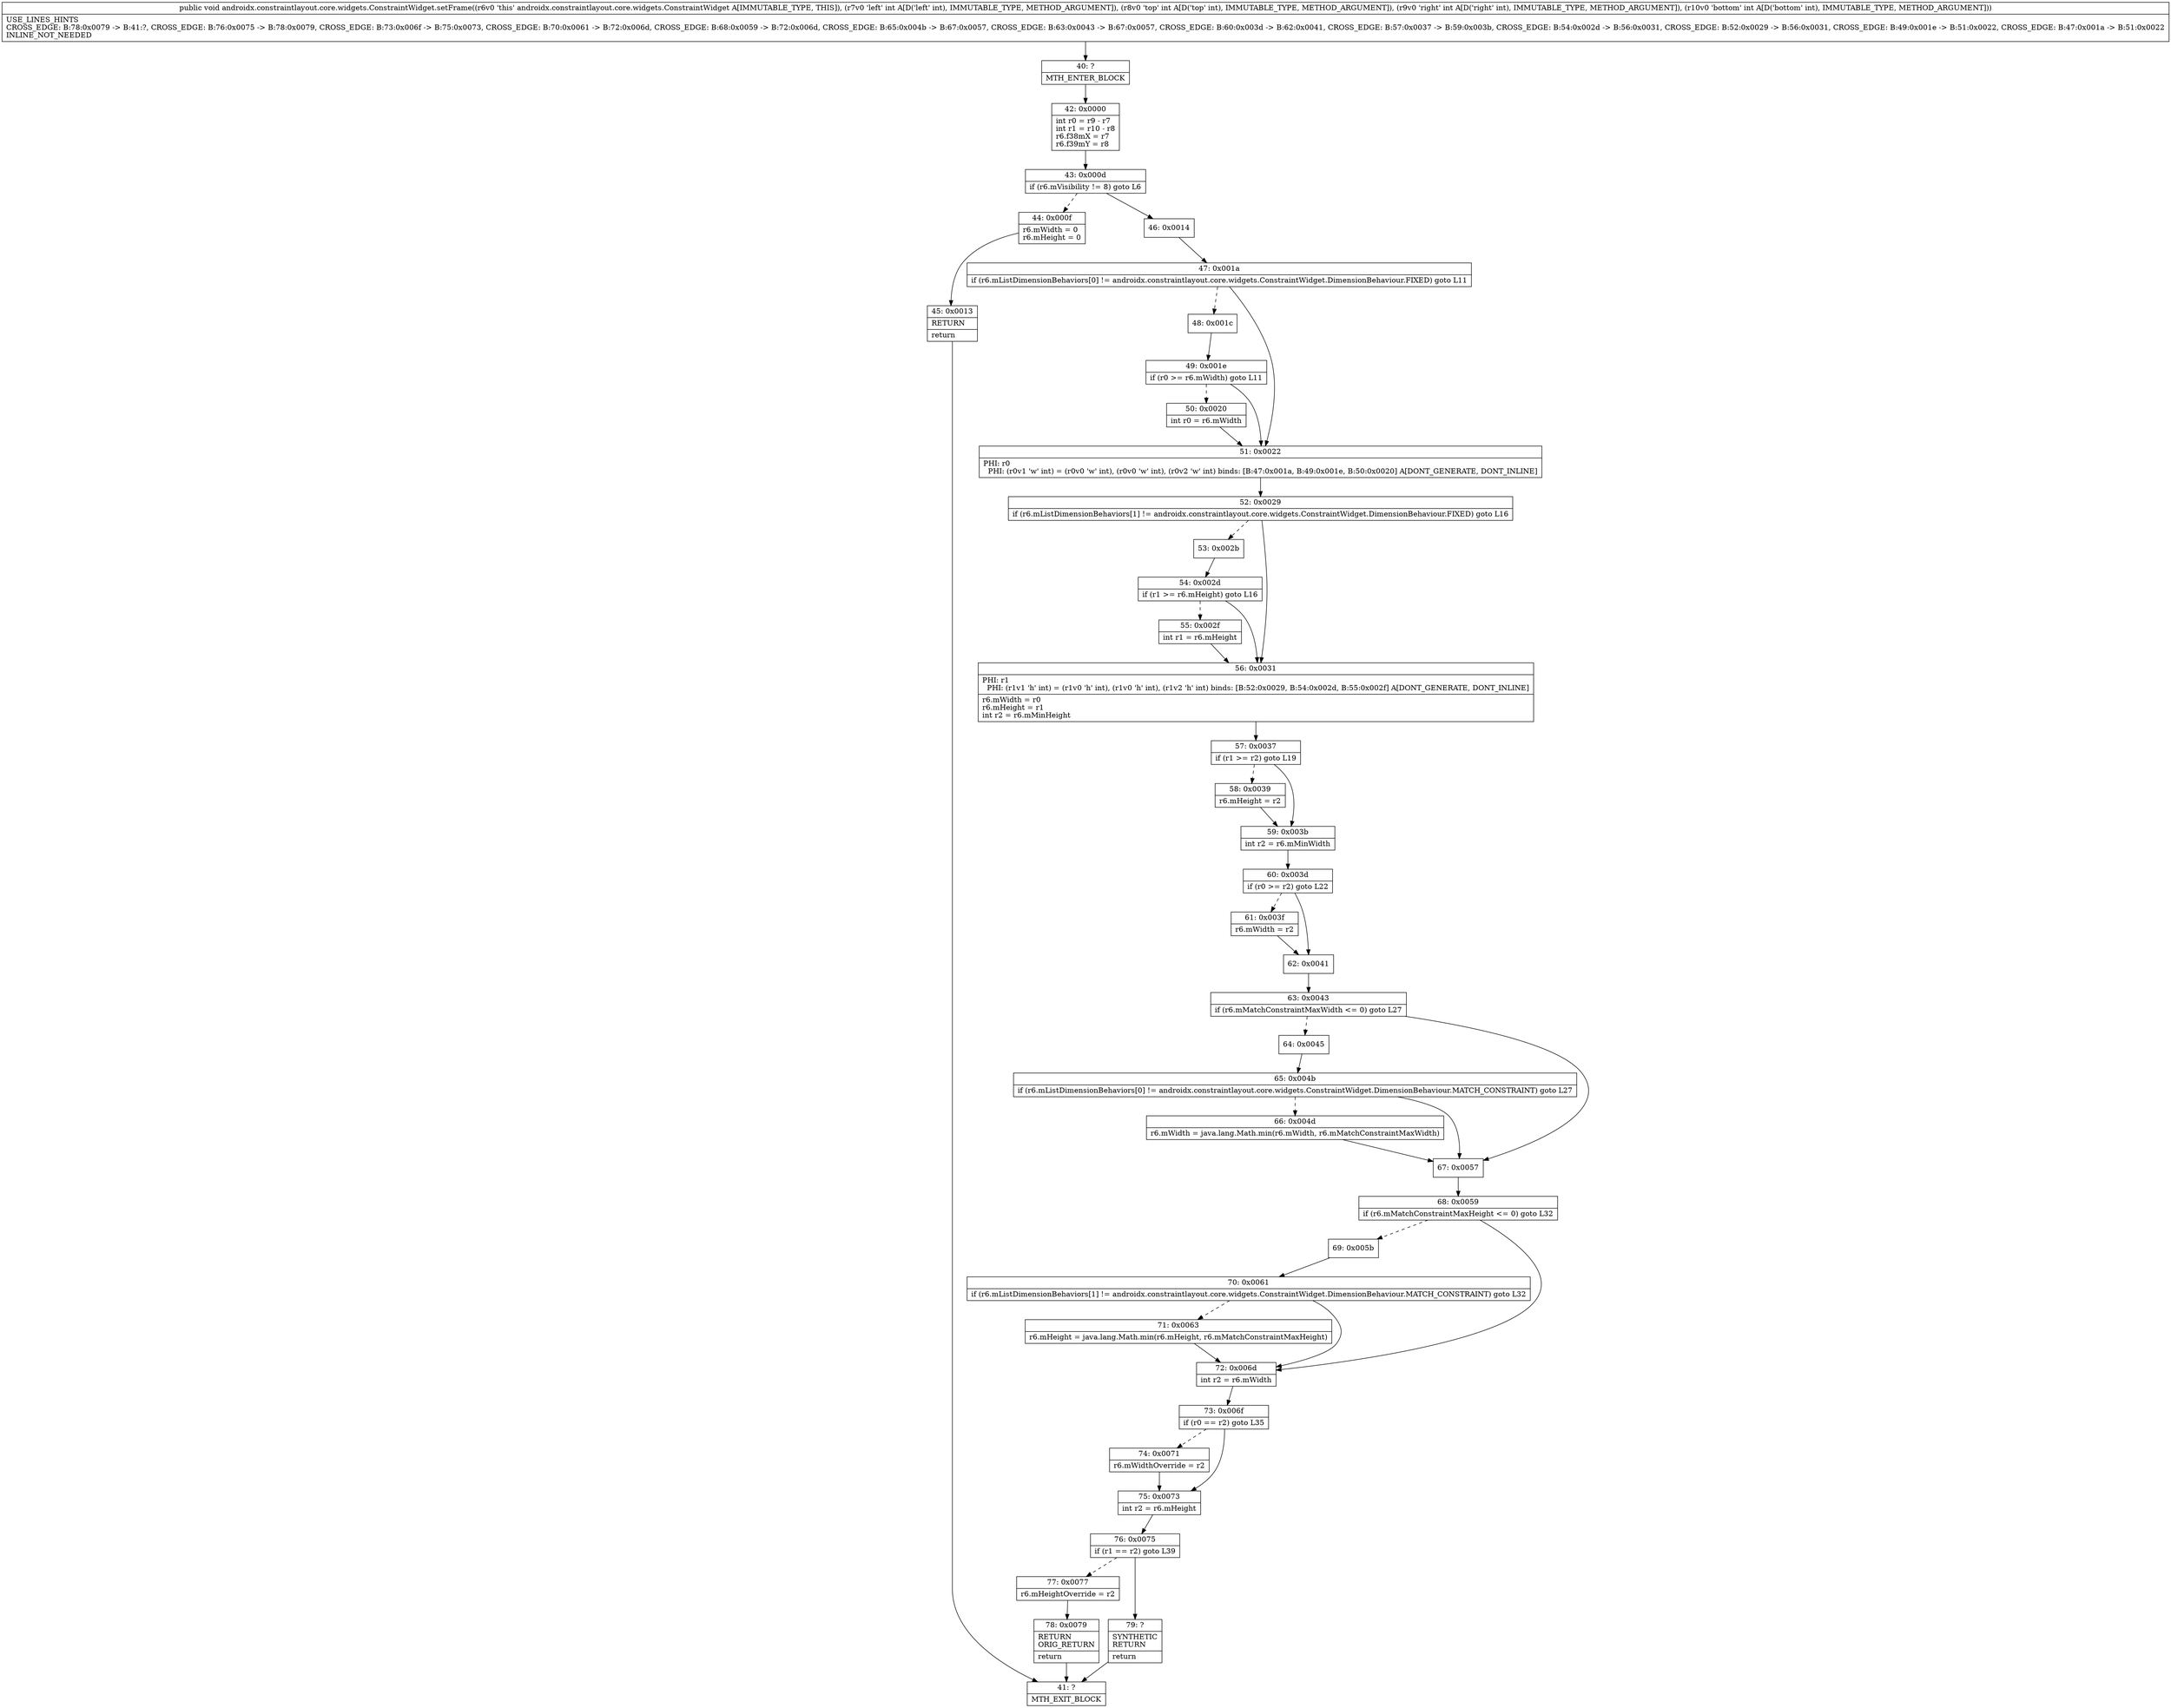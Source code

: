 digraph "CFG forandroidx.constraintlayout.core.widgets.ConstraintWidget.setFrame(IIII)V" {
Node_40 [shape=record,label="{40\:\ ?|MTH_ENTER_BLOCK\l}"];
Node_42 [shape=record,label="{42\:\ 0x0000|int r0 = r9 \- r7\lint r1 = r10 \- r8\lr6.f38mX = r7\lr6.f39mY = r8\l}"];
Node_43 [shape=record,label="{43\:\ 0x000d|if (r6.mVisibility != 8) goto L6\l}"];
Node_44 [shape=record,label="{44\:\ 0x000f|r6.mWidth = 0\lr6.mHeight = 0\l}"];
Node_45 [shape=record,label="{45\:\ 0x0013|RETURN\l|return\l}"];
Node_41 [shape=record,label="{41\:\ ?|MTH_EXIT_BLOCK\l}"];
Node_46 [shape=record,label="{46\:\ 0x0014}"];
Node_47 [shape=record,label="{47\:\ 0x001a|if (r6.mListDimensionBehaviors[0] != androidx.constraintlayout.core.widgets.ConstraintWidget.DimensionBehaviour.FIXED) goto L11\l}"];
Node_48 [shape=record,label="{48\:\ 0x001c}"];
Node_49 [shape=record,label="{49\:\ 0x001e|if (r0 \>= r6.mWidth) goto L11\l}"];
Node_50 [shape=record,label="{50\:\ 0x0020|int r0 = r6.mWidth\l}"];
Node_51 [shape=record,label="{51\:\ 0x0022|PHI: r0 \l  PHI: (r0v1 'w' int) = (r0v0 'w' int), (r0v0 'w' int), (r0v2 'w' int) binds: [B:47:0x001a, B:49:0x001e, B:50:0x0020] A[DONT_GENERATE, DONT_INLINE]\l}"];
Node_52 [shape=record,label="{52\:\ 0x0029|if (r6.mListDimensionBehaviors[1] != androidx.constraintlayout.core.widgets.ConstraintWidget.DimensionBehaviour.FIXED) goto L16\l}"];
Node_53 [shape=record,label="{53\:\ 0x002b}"];
Node_54 [shape=record,label="{54\:\ 0x002d|if (r1 \>= r6.mHeight) goto L16\l}"];
Node_55 [shape=record,label="{55\:\ 0x002f|int r1 = r6.mHeight\l}"];
Node_56 [shape=record,label="{56\:\ 0x0031|PHI: r1 \l  PHI: (r1v1 'h' int) = (r1v0 'h' int), (r1v0 'h' int), (r1v2 'h' int) binds: [B:52:0x0029, B:54:0x002d, B:55:0x002f] A[DONT_GENERATE, DONT_INLINE]\l|r6.mWidth = r0\lr6.mHeight = r1\lint r2 = r6.mMinHeight\l}"];
Node_57 [shape=record,label="{57\:\ 0x0037|if (r1 \>= r2) goto L19\l}"];
Node_58 [shape=record,label="{58\:\ 0x0039|r6.mHeight = r2\l}"];
Node_59 [shape=record,label="{59\:\ 0x003b|int r2 = r6.mMinWidth\l}"];
Node_60 [shape=record,label="{60\:\ 0x003d|if (r0 \>= r2) goto L22\l}"];
Node_61 [shape=record,label="{61\:\ 0x003f|r6.mWidth = r2\l}"];
Node_62 [shape=record,label="{62\:\ 0x0041}"];
Node_63 [shape=record,label="{63\:\ 0x0043|if (r6.mMatchConstraintMaxWidth \<= 0) goto L27\l}"];
Node_64 [shape=record,label="{64\:\ 0x0045}"];
Node_65 [shape=record,label="{65\:\ 0x004b|if (r6.mListDimensionBehaviors[0] != androidx.constraintlayout.core.widgets.ConstraintWidget.DimensionBehaviour.MATCH_CONSTRAINT) goto L27\l}"];
Node_66 [shape=record,label="{66\:\ 0x004d|r6.mWidth = java.lang.Math.min(r6.mWidth, r6.mMatchConstraintMaxWidth)\l}"];
Node_67 [shape=record,label="{67\:\ 0x0057}"];
Node_68 [shape=record,label="{68\:\ 0x0059|if (r6.mMatchConstraintMaxHeight \<= 0) goto L32\l}"];
Node_69 [shape=record,label="{69\:\ 0x005b}"];
Node_70 [shape=record,label="{70\:\ 0x0061|if (r6.mListDimensionBehaviors[1] != androidx.constraintlayout.core.widgets.ConstraintWidget.DimensionBehaviour.MATCH_CONSTRAINT) goto L32\l}"];
Node_71 [shape=record,label="{71\:\ 0x0063|r6.mHeight = java.lang.Math.min(r6.mHeight, r6.mMatchConstraintMaxHeight)\l}"];
Node_72 [shape=record,label="{72\:\ 0x006d|int r2 = r6.mWidth\l}"];
Node_73 [shape=record,label="{73\:\ 0x006f|if (r0 == r2) goto L35\l}"];
Node_74 [shape=record,label="{74\:\ 0x0071|r6.mWidthOverride = r2\l}"];
Node_75 [shape=record,label="{75\:\ 0x0073|int r2 = r6.mHeight\l}"];
Node_76 [shape=record,label="{76\:\ 0x0075|if (r1 == r2) goto L39\l}"];
Node_77 [shape=record,label="{77\:\ 0x0077|r6.mHeightOverride = r2\l}"];
Node_78 [shape=record,label="{78\:\ 0x0079|RETURN\lORIG_RETURN\l|return\l}"];
Node_79 [shape=record,label="{79\:\ ?|SYNTHETIC\lRETURN\l|return\l}"];
MethodNode[shape=record,label="{public void androidx.constraintlayout.core.widgets.ConstraintWidget.setFrame((r6v0 'this' androidx.constraintlayout.core.widgets.ConstraintWidget A[IMMUTABLE_TYPE, THIS]), (r7v0 'left' int A[D('left' int), IMMUTABLE_TYPE, METHOD_ARGUMENT]), (r8v0 'top' int A[D('top' int), IMMUTABLE_TYPE, METHOD_ARGUMENT]), (r9v0 'right' int A[D('right' int), IMMUTABLE_TYPE, METHOD_ARGUMENT]), (r10v0 'bottom' int A[D('bottom' int), IMMUTABLE_TYPE, METHOD_ARGUMENT]))  | USE_LINES_HINTS\lCROSS_EDGE: B:78:0x0079 \-\> B:41:?, CROSS_EDGE: B:76:0x0075 \-\> B:78:0x0079, CROSS_EDGE: B:73:0x006f \-\> B:75:0x0073, CROSS_EDGE: B:70:0x0061 \-\> B:72:0x006d, CROSS_EDGE: B:68:0x0059 \-\> B:72:0x006d, CROSS_EDGE: B:65:0x004b \-\> B:67:0x0057, CROSS_EDGE: B:63:0x0043 \-\> B:67:0x0057, CROSS_EDGE: B:60:0x003d \-\> B:62:0x0041, CROSS_EDGE: B:57:0x0037 \-\> B:59:0x003b, CROSS_EDGE: B:54:0x002d \-\> B:56:0x0031, CROSS_EDGE: B:52:0x0029 \-\> B:56:0x0031, CROSS_EDGE: B:49:0x001e \-\> B:51:0x0022, CROSS_EDGE: B:47:0x001a \-\> B:51:0x0022\lINLINE_NOT_NEEDED\l}"];
MethodNode -> Node_40;Node_40 -> Node_42;
Node_42 -> Node_43;
Node_43 -> Node_44[style=dashed];
Node_43 -> Node_46;
Node_44 -> Node_45;
Node_45 -> Node_41;
Node_46 -> Node_47;
Node_47 -> Node_48[style=dashed];
Node_47 -> Node_51;
Node_48 -> Node_49;
Node_49 -> Node_50[style=dashed];
Node_49 -> Node_51;
Node_50 -> Node_51;
Node_51 -> Node_52;
Node_52 -> Node_53[style=dashed];
Node_52 -> Node_56;
Node_53 -> Node_54;
Node_54 -> Node_55[style=dashed];
Node_54 -> Node_56;
Node_55 -> Node_56;
Node_56 -> Node_57;
Node_57 -> Node_58[style=dashed];
Node_57 -> Node_59;
Node_58 -> Node_59;
Node_59 -> Node_60;
Node_60 -> Node_61[style=dashed];
Node_60 -> Node_62;
Node_61 -> Node_62;
Node_62 -> Node_63;
Node_63 -> Node_64[style=dashed];
Node_63 -> Node_67;
Node_64 -> Node_65;
Node_65 -> Node_66[style=dashed];
Node_65 -> Node_67;
Node_66 -> Node_67;
Node_67 -> Node_68;
Node_68 -> Node_69[style=dashed];
Node_68 -> Node_72;
Node_69 -> Node_70;
Node_70 -> Node_71[style=dashed];
Node_70 -> Node_72;
Node_71 -> Node_72;
Node_72 -> Node_73;
Node_73 -> Node_74[style=dashed];
Node_73 -> Node_75;
Node_74 -> Node_75;
Node_75 -> Node_76;
Node_76 -> Node_77[style=dashed];
Node_76 -> Node_79;
Node_77 -> Node_78;
Node_78 -> Node_41;
Node_79 -> Node_41;
}

